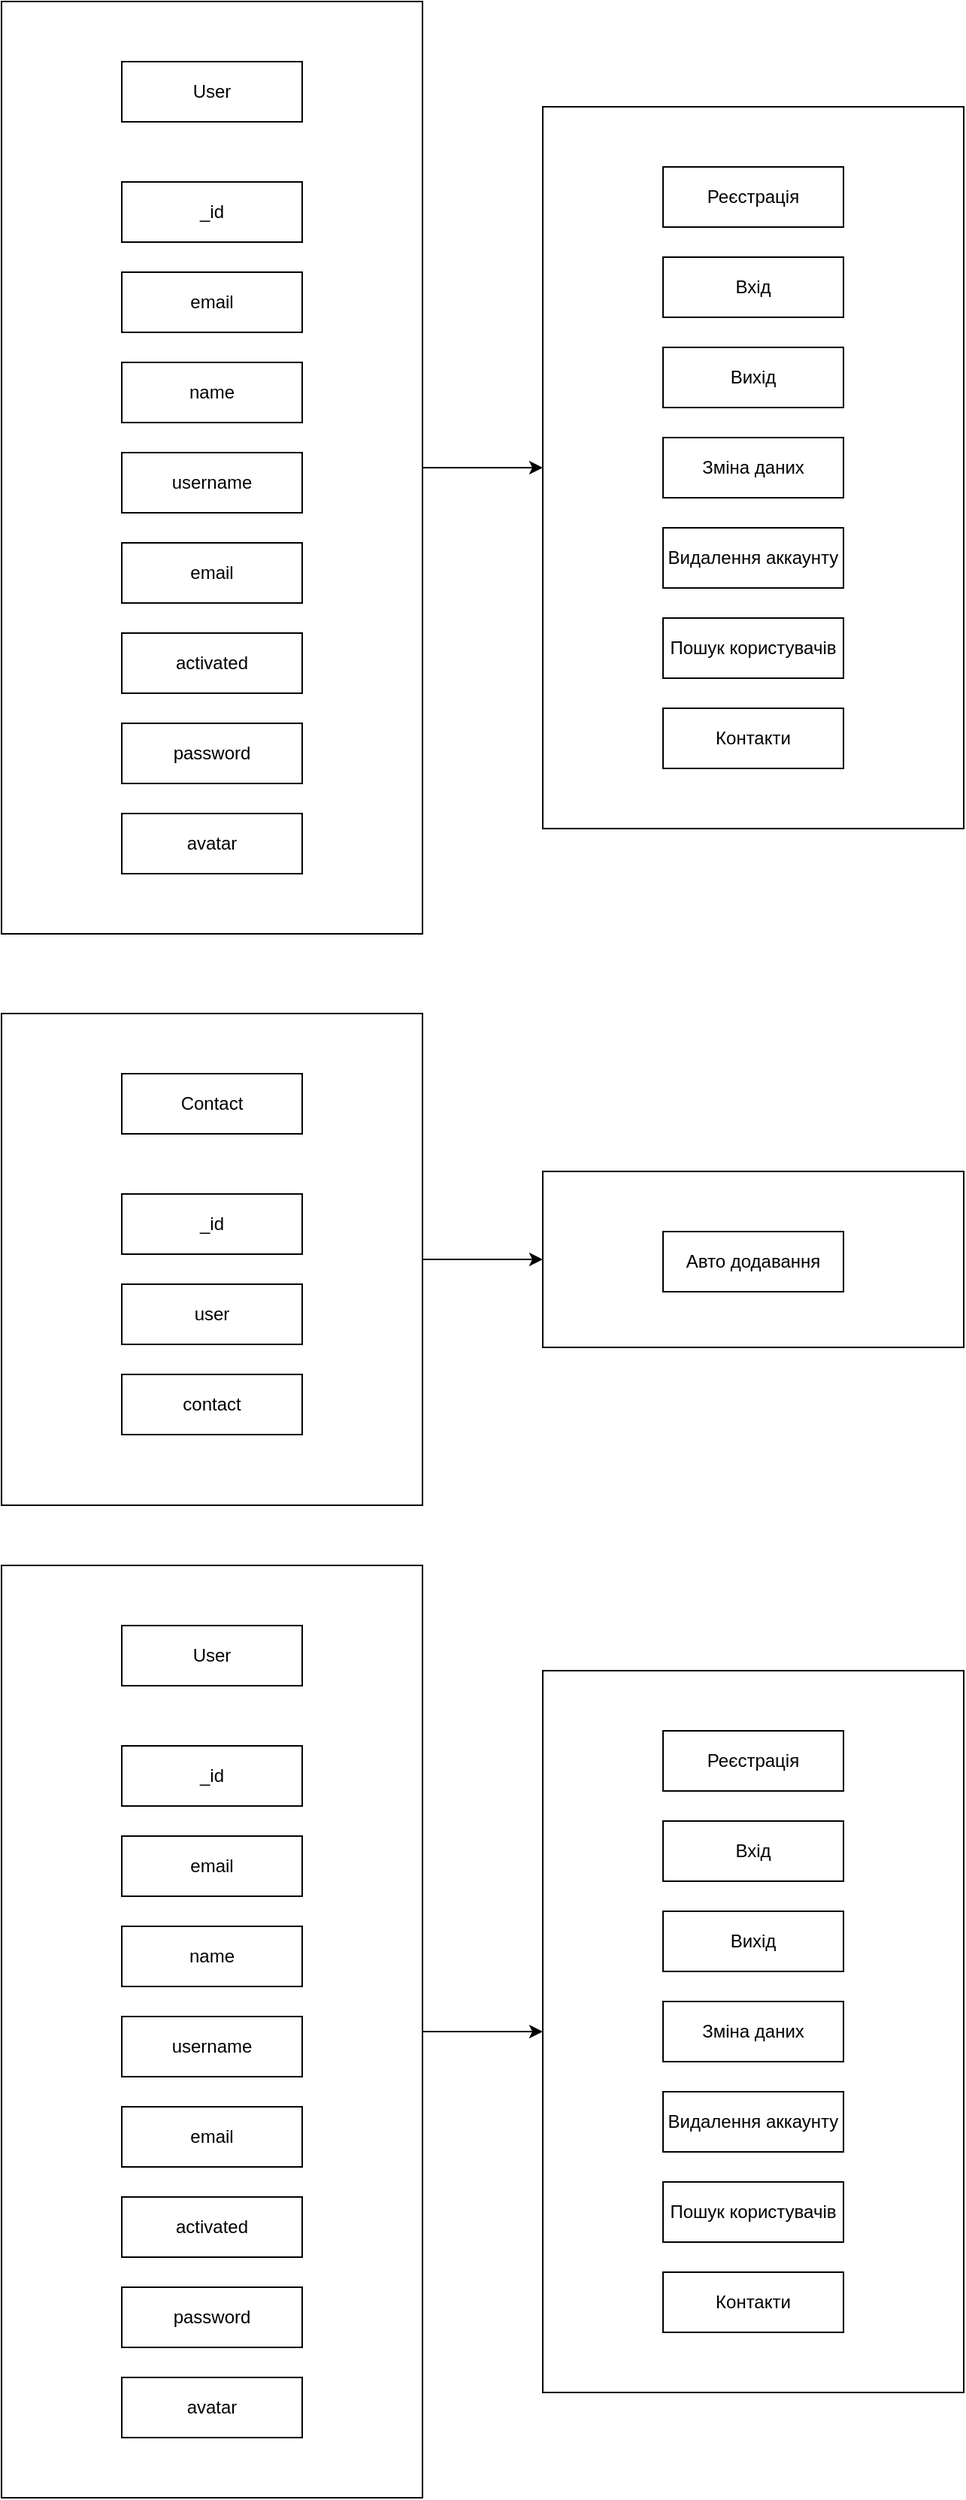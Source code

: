 <mxfile version="21.5.0" type="github">
  <diagram name="Сторінка-1" id="4nsPiJMsG7fjH1k0Aepe">
    <mxGraphModel dx="2140" dy="726" grid="1" gridSize="10" guides="1" tooltips="1" connect="1" arrows="1" fold="1" page="1" pageScale="1" pageWidth="827" pageHeight="1169" math="0" shadow="0">
      <root>
        <mxCell id="0" />
        <mxCell id="1" parent="0" />
        <mxCell id="kGTJ_FDY-_hj6c9UGdYr-21" style="edgeStyle=orthogonalEdgeStyle;rounded=0;orthogonalLoop=1;jettySize=auto;html=1;exitX=1;exitY=0.5;exitDx=0;exitDy=0;entryX=0;entryY=0.5;entryDx=0;entryDy=0;" edge="1" parent="1" source="kGTJ_FDY-_hj6c9UGdYr-20" target="kGTJ_FDY-_hj6c9UGdYr-18">
          <mxGeometry relative="1" as="geometry" />
        </mxCell>
        <mxCell id="kGTJ_FDY-_hj6c9UGdYr-22" style="edgeStyle=orthogonalEdgeStyle;rounded=0;orthogonalLoop=1;jettySize=auto;html=1;exitX=1;exitY=0.5;exitDx=0;exitDy=0;entryX=0;entryY=0.5;entryDx=0;entryDy=0;" edge="1" parent="1" source="kGTJ_FDY-_hj6c9UGdYr-23" target="kGTJ_FDY-_hj6c9UGdYr-24">
          <mxGeometry relative="1" as="geometry" />
        </mxCell>
        <mxCell id="kGTJ_FDY-_hj6c9UGdYr-41" value="" style="group" vertex="1" connectable="0" parent="1">
          <mxGeometry x="200" y="190" width="280" height="480" as="geometry" />
        </mxCell>
        <mxCell id="kGTJ_FDY-_hj6c9UGdYr-18" value="" style="rounded=0;whiteSpace=wrap;html=1;" vertex="1" parent="kGTJ_FDY-_hj6c9UGdYr-41">
          <mxGeometry width="280" height="480" as="geometry" />
        </mxCell>
        <mxCell id="kGTJ_FDY-_hj6c9UGdYr-1" value="Реєстрація" style="rounded=0;whiteSpace=wrap;html=1;" vertex="1" parent="kGTJ_FDY-_hj6c9UGdYr-41">
          <mxGeometry x="80" y="40" width="120" height="40" as="geometry" />
        </mxCell>
        <mxCell id="kGTJ_FDY-_hj6c9UGdYr-2" value="Вхід" style="rounded=0;whiteSpace=wrap;html=1;" vertex="1" parent="kGTJ_FDY-_hj6c9UGdYr-41">
          <mxGeometry x="80" y="100" width="120" height="40" as="geometry" />
        </mxCell>
        <mxCell id="kGTJ_FDY-_hj6c9UGdYr-3" value="Вихід" style="rounded=0;whiteSpace=wrap;html=1;" vertex="1" parent="kGTJ_FDY-_hj6c9UGdYr-41">
          <mxGeometry x="80" y="160" width="120" height="40" as="geometry" />
        </mxCell>
        <mxCell id="kGTJ_FDY-_hj6c9UGdYr-4" value="Зміна даних" style="rounded=0;whiteSpace=wrap;html=1;" vertex="1" parent="kGTJ_FDY-_hj6c9UGdYr-41">
          <mxGeometry x="80" y="220" width="120" height="40" as="geometry" />
        </mxCell>
        <mxCell id="kGTJ_FDY-_hj6c9UGdYr-11" value="Пошук користувачів" style="rounded=0;whiteSpace=wrap;html=1;" vertex="1" parent="kGTJ_FDY-_hj6c9UGdYr-41">
          <mxGeometry x="80" y="340" width="120" height="40" as="geometry" />
        </mxCell>
        <mxCell id="kGTJ_FDY-_hj6c9UGdYr-15" value="Видалення аккаунту" style="rounded=0;whiteSpace=wrap;html=1;" vertex="1" parent="kGTJ_FDY-_hj6c9UGdYr-41">
          <mxGeometry x="80" y="280" width="120" height="40" as="geometry" />
        </mxCell>
        <mxCell id="kGTJ_FDY-_hj6c9UGdYr-16" value="Контакти" style="rounded=0;whiteSpace=wrap;html=1;" vertex="1" parent="kGTJ_FDY-_hj6c9UGdYr-41">
          <mxGeometry x="80" y="400" width="120" height="40" as="geometry" />
        </mxCell>
        <mxCell id="kGTJ_FDY-_hj6c9UGdYr-42" value="" style="group" vertex="1" connectable="0" parent="1">
          <mxGeometry x="-160" y="120" width="280" height="620" as="geometry" />
        </mxCell>
        <mxCell id="kGTJ_FDY-_hj6c9UGdYr-20" value="" style="rounded=0;whiteSpace=wrap;html=1;" vertex="1" parent="kGTJ_FDY-_hj6c9UGdYr-42">
          <mxGeometry width="280" height="620" as="geometry" />
        </mxCell>
        <mxCell id="kGTJ_FDY-_hj6c9UGdYr-5" value="User" style="rounded=0;whiteSpace=wrap;html=1;" vertex="1" parent="kGTJ_FDY-_hj6c9UGdYr-42">
          <mxGeometry x="80" y="40" width="120" height="40" as="geometry" />
        </mxCell>
        <mxCell id="kGTJ_FDY-_hj6c9UGdYr-6" value="email" style="rounded=0;whiteSpace=wrap;html=1;" vertex="1" parent="kGTJ_FDY-_hj6c9UGdYr-42">
          <mxGeometry x="80" y="180" width="120" height="40" as="geometry" />
        </mxCell>
        <mxCell id="kGTJ_FDY-_hj6c9UGdYr-7" value="name" style="rounded=0;whiteSpace=wrap;html=1;" vertex="1" parent="kGTJ_FDY-_hj6c9UGdYr-42">
          <mxGeometry x="80" y="240" width="120" height="40" as="geometry" />
        </mxCell>
        <mxCell id="kGTJ_FDY-_hj6c9UGdYr-8" value="username" style="rounded=0;whiteSpace=wrap;html=1;" vertex="1" parent="kGTJ_FDY-_hj6c9UGdYr-42">
          <mxGeometry x="80" y="300" width="120" height="40" as="geometry" />
        </mxCell>
        <mxCell id="kGTJ_FDY-_hj6c9UGdYr-9" value="email" style="rounded=0;whiteSpace=wrap;html=1;" vertex="1" parent="kGTJ_FDY-_hj6c9UGdYr-42">
          <mxGeometry x="80" y="360" width="120" height="40" as="geometry" />
        </mxCell>
        <mxCell id="kGTJ_FDY-_hj6c9UGdYr-10" value="activated" style="rounded=0;whiteSpace=wrap;html=1;" vertex="1" parent="kGTJ_FDY-_hj6c9UGdYr-42">
          <mxGeometry x="80" y="420" width="120" height="40" as="geometry" />
        </mxCell>
        <mxCell id="kGTJ_FDY-_hj6c9UGdYr-14" value="password" style="rounded=0;whiteSpace=wrap;html=1;" vertex="1" parent="kGTJ_FDY-_hj6c9UGdYr-42">
          <mxGeometry x="80" y="480" width="120" height="40" as="geometry" />
        </mxCell>
        <mxCell id="kGTJ_FDY-_hj6c9UGdYr-17" value="_id" style="rounded=0;whiteSpace=wrap;html=1;" vertex="1" parent="kGTJ_FDY-_hj6c9UGdYr-42">
          <mxGeometry x="80" y="120" width="120" height="40" as="geometry" />
        </mxCell>
        <mxCell id="kGTJ_FDY-_hj6c9UGdYr-40" value="avatar" style="rounded=0;whiteSpace=wrap;html=1;" vertex="1" parent="kGTJ_FDY-_hj6c9UGdYr-42">
          <mxGeometry x="80" y="540" width="120" height="40" as="geometry" />
        </mxCell>
        <mxCell id="kGTJ_FDY-_hj6c9UGdYr-43" value="" style="group" vertex="1" connectable="0" parent="1">
          <mxGeometry x="200" y="898" width="280" height="117" as="geometry" />
        </mxCell>
        <mxCell id="kGTJ_FDY-_hj6c9UGdYr-24" value="" style="rounded=0;whiteSpace=wrap;html=1;" vertex="1" parent="kGTJ_FDY-_hj6c9UGdYr-43">
          <mxGeometry width="280" height="117" as="geometry" />
        </mxCell>
        <mxCell id="kGTJ_FDY-_hj6c9UGdYr-25" value="Авто додавання" style="rounded=0;whiteSpace=wrap;html=1;" vertex="1" parent="kGTJ_FDY-_hj6c9UGdYr-43">
          <mxGeometry x="80" y="40" width="120" height="40" as="geometry" />
        </mxCell>
        <mxCell id="kGTJ_FDY-_hj6c9UGdYr-44" value="" style="group" vertex="1" connectable="0" parent="1">
          <mxGeometry x="-160" y="793" width="280" height="327" as="geometry" />
        </mxCell>
        <mxCell id="kGTJ_FDY-_hj6c9UGdYr-23" value="" style="rounded=0;whiteSpace=wrap;html=1;" vertex="1" parent="kGTJ_FDY-_hj6c9UGdYr-44">
          <mxGeometry width="280" height="327" as="geometry" />
        </mxCell>
        <mxCell id="kGTJ_FDY-_hj6c9UGdYr-29" value="Contact" style="rounded=0;whiteSpace=wrap;html=1;" vertex="1" parent="kGTJ_FDY-_hj6c9UGdYr-44">
          <mxGeometry x="80" y="40" width="120" height="40" as="geometry" />
        </mxCell>
        <mxCell id="kGTJ_FDY-_hj6c9UGdYr-30" value="user" style="rounded=0;whiteSpace=wrap;html=1;" vertex="1" parent="kGTJ_FDY-_hj6c9UGdYr-44">
          <mxGeometry x="80" y="180" width="120" height="40" as="geometry" />
        </mxCell>
        <mxCell id="kGTJ_FDY-_hj6c9UGdYr-31" value="contact" style="rounded=0;whiteSpace=wrap;html=1;" vertex="1" parent="kGTJ_FDY-_hj6c9UGdYr-44">
          <mxGeometry x="80" y="240" width="120" height="40" as="geometry" />
        </mxCell>
        <mxCell id="kGTJ_FDY-_hj6c9UGdYr-39" value="_id" style="rounded=0;whiteSpace=wrap;html=1;" vertex="1" parent="kGTJ_FDY-_hj6c9UGdYr-44">
          <mxGeometry x="80" y="120" width="120" height="40" as="geometry" />
        </mxCell>
        <mxCell id="kGTJ_FDY-_hj6c9UGdYr-55" style="edgeStyle=orthogonalEdgeStyle;rounded=0;orthogonalLoop=1;jettySize=auto;html=1;exitX=1;exitY=0.5;exitDx=0;exitDy=0;entryX=0;entryY=0.5;entryDx=0;entryDy=0;" edge="1" parent="1" source="kGTJ_FDY-_hj6c9UGdYr-66" target="kGTJ_FDY-_hj6c9UGdYr-57">
          <mxGeometry relative="1" as="geometry" />
        </mxCell>
        <mxCell id="kGTJ_FDY-_hj6c9UGdYr-56" value="" style="group" vertex="1" connectable="0" parent="1">
          <mxGeometry x="200" y="1230" width="280" height="480" as="geometry" />
        </mxCell>
        <mxCell id="kGTJ_FDY-_hj6c9UGdYr-57" value="" style="rounded=0;whiteSpace=wrap;html=1;" vertex="1" parent="kGTJ_FDY-_hj6c9UGdYr-56">
          <mxGeometry width="280" height="480" as="geometry" />
        </mxCell>
        <mxCell id="kGTJ_FDY-_hj6c9UGdYr-58" value="Реєстрація" style="rounded=0;whiteSpace=wrap;html=1;" vertex="1" parent="kGTJ_FDY-_hj6c9UGdYr-56">
          <mxGeometry x="80" y="40" width="120" height="40" as="geometry" />
        </mxCell>
        <mxCell id="kGTJ_FDY-_hj6c9UGdYr-59" value="Вхід" style="rounded=0;whiteSpace=wrap;html=1;" vertex="1" parent="kGTJ_FDY-_hj6c9UGdYr-56">
          <mxGeometry x="80" y="100" width="120" height="40" as="geometry" />
        </mxCell>
        <mxCell id="kGTJ_FDY-_hj6c9UGdYr-60" value="Вихід" style="rounded=0;whiteSpace=wrap;html=1;" vertex="1" parent="kGTJ_FDY-_hj6c9UGdYr-56">
          <mxGeometry x="80" y="160" width="120" height="40" as="geometry" />
        </mxCell>
        <mxCell id="kGTJ_FDY-_hj6c9UGdYr-61" value="Зміна даних" style="rounded=0;whiteSpace=wrap;html=1;" vertex="1" parent="kGTJ_FDY-_hj6c9UGdYr-56">
          <mxGeometry x="80" y="220" width="120" height="40" as="geometry" />
        </mxCell>
        <mxCell id="kGTJ_FDY-_hj6c9UGdYr-62" value="Пошук користувачів" style="rounded=0;whiteSpace=wrap;html=1;" vertex="1" parent="kGTJ_FDY-_hj6c9UGdYr-56">
          <mxGeometry x="80" y="340" width="120" height="40" as="geometry" />
        </mxCell>
        <mxCell id="kGTJ_FDY-_hj6c9UGdYr-63" value="Видалення аккаунту" style="rounded=0;whiteSpace=wrap;html=1;" vertex="1" parent="kGTJ_FDY-_hj6c9UGdYr-56">
          <mxGeometry x="80" y="280" width="120" height="40" as="geometry" />
        </mxCell>
        <mxCell id="kGTJ_FDY-_hj6c9UGdYr-64" value="Контакти" style="rounded=0;whiteSpace=wrap;html=1;" vertex="1" parent="kGTJ_FDY-_hj6c9UGdYr-56">
          <mxGeometry x="80" y="400" width="120" height="40" as="geometry" />
        </mxCell>
        <mxCell id="kGTJ_FDY-_hj6c9UGdYr-65" value="" style="group" vertex="1" connectable="0" parent="1">
          <mxGeometry x="-160" y="1160" width="280" height="620" as="geometry" />
        </mxCell>
        <mxCell id="kGTJ_FDY-_hj6c9UGdYr-66" value="" style="rounded=0;whiteSpace=wrap;html=1;" vertex="1" parent="kGTJ_FDY-_hj6c9UGdYr-65">
          <mxGeometry width="280" height="620" as="geometry" />
        </mxCell>
        <mxCell id="kGTJ_FDY-_hj6c9UGdYr-67" value="User" style="rounded=0;whiteSpace=wrap;html=1;" vertex="1" parent="kGTJ_FDY-_hj6c9UGdYr-65">
          <mxGeometry x="80" y="40" width="120" height="40" as="geometry" />
        </mxCell>
        <mxCell id="kGTJ_FDY-_hj6c9UGdYr-68" value="email" style="rounded=0;whiteSpace=wrap;html=1;" vertex="1" parent="kGTJ_FDY-_hj6c9UGdYr-65">
          <mxGeometry x="80" y="180" width="120" height="40" as="geometry" />
        </mxCell>
        <mxCell id="kGTJ_FDY-_hj6c9UGdYr-69" value="name" style="rounded=0;whiteSpace=wrap;html=1;" vertex="1" parent="kGTJ_FDY-_hj6c9UGdYr-65">
          <mxGeometry x="80" y="240" width="120" height="40" as="geometry" />
        </mxCell>
        <mxCell id="kGTJ_FDY-_hj6c9UGdYr-70" value="username" style="rounded=0;whiteSpace=wrap;html=1;" vertex="1" parent="kGTJ_FDY-_hj6c9UGdYr-65">
          <mxGeometry x="80" y="300" width="120" height="40" as="geometry" />
        </mxCell>
        <mxCell id="kGTJ_FDY-_hj6c9UGdYr-71" value="email" style="rounded=0;whiteSpace=wrap;html=1;" vertex="1" parent="kGTJ_FDY-_hj6c9UGdYr-65">
          <mxGeometry x="80" y="360" width="120" height="40" as="geometry" />
        </mxCell>
        <mxCell id="kGTJ_FDY-_hj6c9UGdYr-72" value="activated" style="rounded=0;whiteSpace=wrap;html=1;" vertex="1" parent="kGTJ_FDY-_hj6c9UGdYr-65">
          <mxGeometry x="80" y="420" width="120" height="40" as="geometry" />
        </mxCell>
        <mxCell id="kGTJ_FDY-_hj6c9UGdYr-73" value="password" style="rounded=0;whiteSpace=wrap;html=1;" vertex="1" parent="kGTJ_FDY-_hj6c9UGdYr-65">
          <mxGeometry x="80" y="480" width="120" height="40" as="geometry" />
        </mxCell>
        <mxCell id="kGTJ_FDY-_hj6c9UGdYr-74" value="_id" style="rounded=0;whiteSpace=wrap;html=1;" vertex="1" parent="kGTJ_FDY-_hj6c9UGdYr-65">
          <mxGeometry x="80" y="120" width="120" height="40" as="geometry" />
        </mxCell>
        <mxCell id="kGTJ_FDY-_hj6c9UGdYr-75" value="avatar" style="rounded=0;whiteSpace=wrap;html=1;" vertex="1" parent="kGTJ_FDY-_hj6c9UGdYr-65">
          <mxGeometry x="80" y="540" width="120" height="40" as="geometry" />
        </mxCell>
      </root>
    </mxGraphModel>
  </diagram>
</mxfile>
